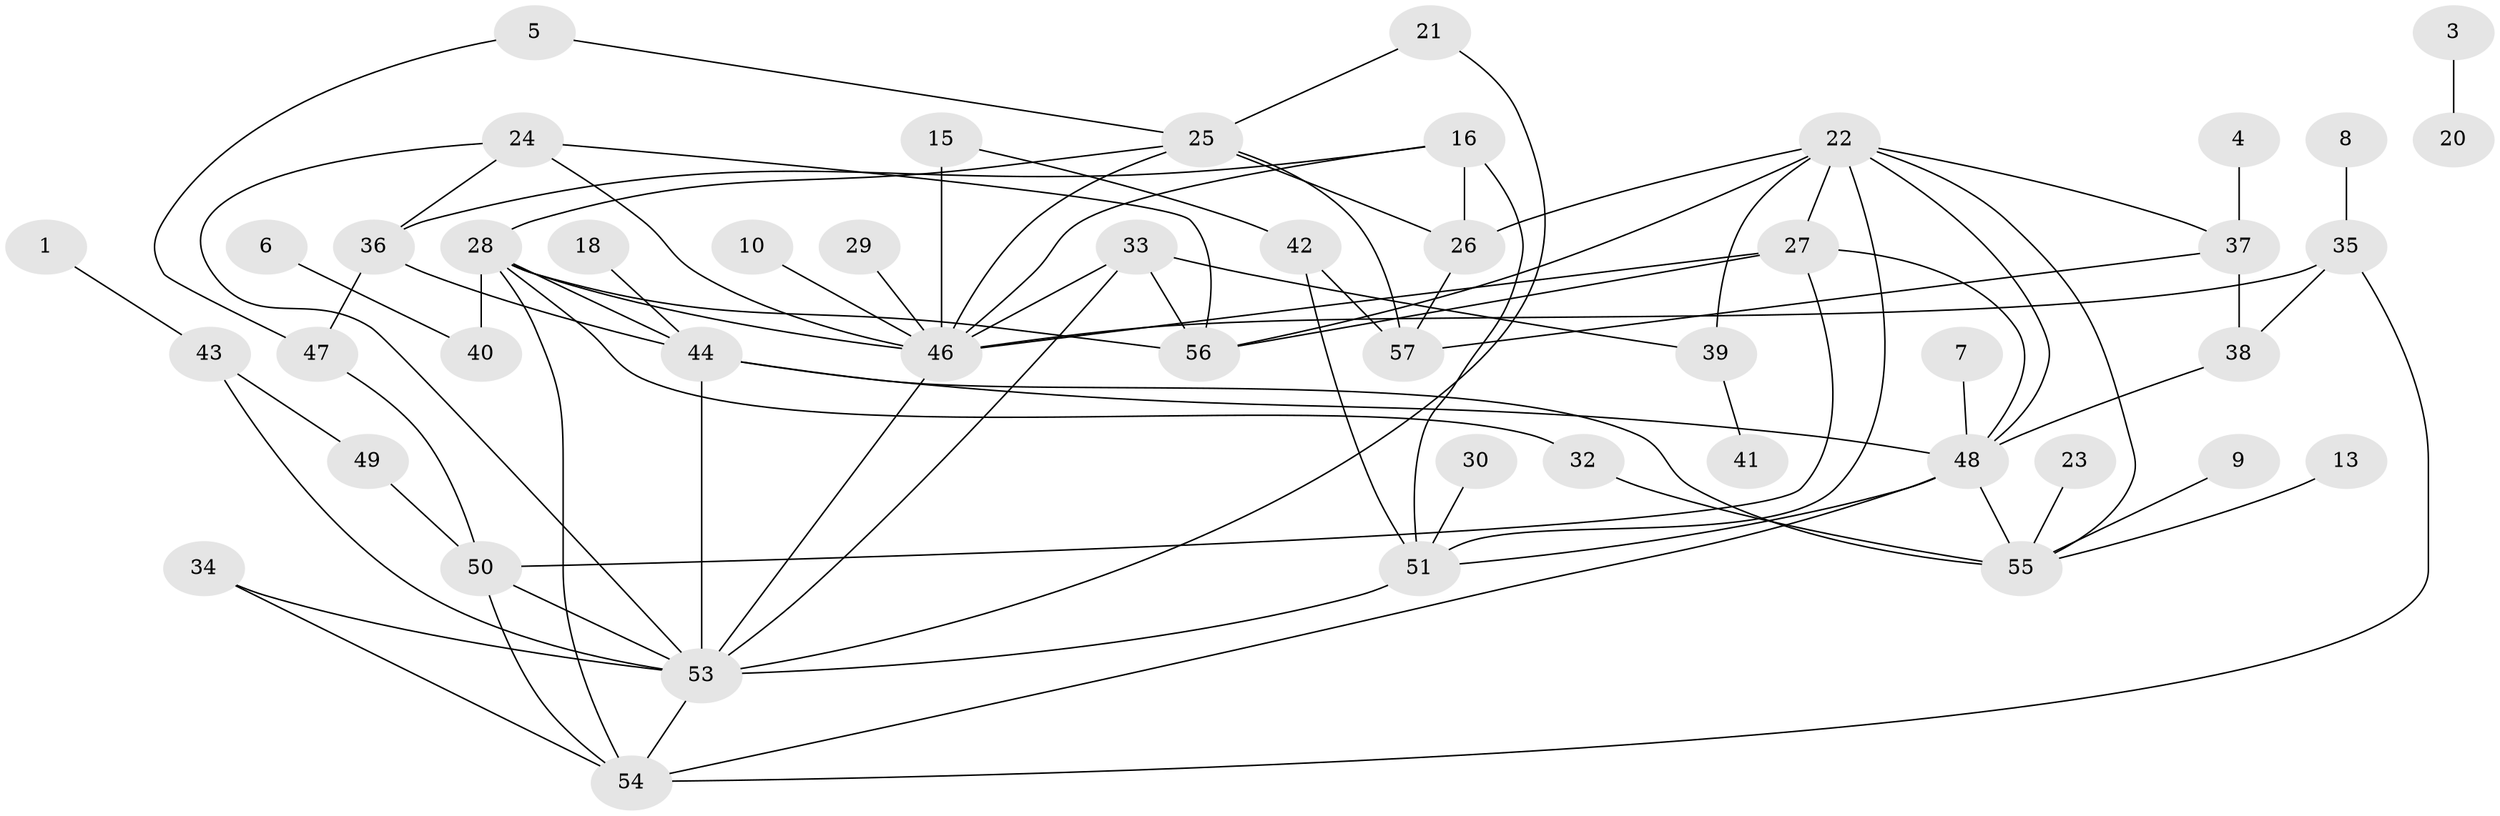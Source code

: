 // original degree distribution, {3: 0.20353982300884957, 1: 0.26548672566371684, 0: 0.07079646017699115, 4: 0.11504424778761062, 6: 0.07964601769911504, 7: 0.017699115044247787, 2: 0.18584070796460178, 5: 0.061946902654867256}
// Generated by graph-tools (version 1.1) at 2025/49/03/09/25 03:49:15]
// undirected, 48 vertices, 83 edges
graph export_dot {
graph [start="1"]
  node [color=gray90,style=filled];
  1;
  3;
  4;
  5;
  6;
  7;
  8;
  9;
  10;
  13;
  15;
  16;
  18;
  20;
  21;
  22;
  23;
  24;
  25;
  26;
  27;
  28;
  29;
  30;
  32;
  33;
  34;
  35;
  36;
  37;
  38;
  39;
  40;
  41;
  42;
  43;
  44;
  46;
  47;
  48;
  49;
  50;
  51;
  53;
  54;
  55;
  56;
  57;
  1 -- 43 [weight=1.0];
  3 -- 20 [weight=1.0];
  4 -- 37 [weight=1.0];
  5 -- 25 [weight=1.0];
  5 -- 47 [weight=1.0];
  6 -- 40 [weight=1.0];
  7 -- 48 [weight=1.0];
  8 -- 35 [weight=1.0];
  9 -- 55 [weight=1.0];
  10 -- 46 [weight=1.0];
  13 -- 55 [weight=1.0];
  15 -- 42 [weight=1.0];
  15 -- 46 [weight=2.0];
  16 -- 26 [weight=2.0];
  16 -- 36 [weight=2.0];
  16 -- 46 [weight=1.0];
  16 -- 51 [weight=2.0];
  18 -- 44 [weight=1.0];
  21 -- 25 [weight=1.0];
  21 -- 53 [weight=1.0];
  22 -- 26 [weight=1.0];
  22 -- 27 [weight=1.0];
  22 -- 37 [weight=1.0];
  22 -- 39 [weight=1.0];
  22 -- 48 [weight=1.0];
  22 -- 51 [weight=1.0];
  22 -- 55 [weight=1.0];
  22 -- 56 [weight=1.0];
  23 -- 55 [weight=1.0];
  24 -- 36 [weight=1.0];
  24 -- 46 [weight=1.0];
  24 -- 53 [weight=1.0];
  24 -- 56 [weight=1.0];
  25 -- 26 [weight=1.0];
  25 -- 28 [weight=1.0];
  25 -- 46 [weight=1.0];
  25 -- 57 [weight=1.0];
  26 -- 57 [weight=1.0];
  27 -- 46 [weight=1.0];
  27 -- 48 [weight=1.0];
  27 -- 50 [weight=1.0];
  27 -- 56 [weight=1.0];
  28 -- 32 [weight=1.0];
  28 -- 40 [weight=1.0];
  28 -- 44 [weight=1.0];
  28 -- 46 [weight=2.0];
  28 -- 54 [weight=1.0];
  28 -- 56 [weight=1.0];
  29 -- 46 [weight=1.0];
  30 -- 51 [weight=1.0];
  32 -- 55 [weight=1.0];
  33 -- 39 [weight=1.0];
  33 -- 46 [weight=1.0];
  33 -- 53 [weight=1.0];
  33 -- 56 [weight=1.0];
  34 -- 53 [weight=1.0];
  34 -- 54 [weight=1.0];
  35 -- 38 [weight=1.0];
  35 -- 46 [weight=1.0];
  35 -- 54 [weight=1.0];
  36 -- 44 [weight=1.0];
  36 -- 47 [weight=1.0];
  37 -- 38 [weight=1.0];
  37 -- 57 [weight=1.0];
  38 -- 48 [weight=1.0];
  39 -- 41 [weight=1.0];
  42 -- 51 [weight=1.0];
  42 -- 57 [weight=1.0];
  43 -- 49 [weight=1.0];
  43 -- 53 [weight=1.0];
  44 -- 48 [weight=1.0];
  44 -- 53 [weight=2.0];
  44 -- 55 [weight=2.0];
  46 -- 53 [weight=1.0];
  47 -- 50 [weight=1.0];
  48 -- 51 [weight=1.0];
  48 -- 54 [weight=1.0];
  48 -- 55 [weight=1.0];
  49 -- 50 [weight=1.0];
  50 -- 53 [weight=1.0];
  50 -- 54 [weight=1.0];
  51 -- 53 [weight=1.0];
  53 -- 54 [weight=1.0];
}
